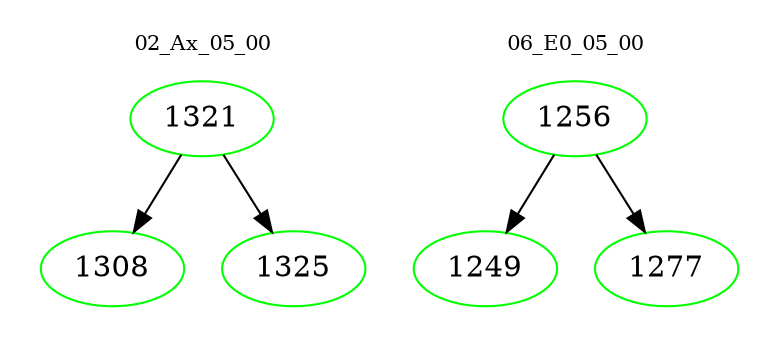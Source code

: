 digraph{
subgraph cluster_0 {
color = white
label = "02_Ax_05_00";
fontsize=10;
T0_1321 [label="1321", color="green"]
T0_1321 -> T0_1308 [color="black"]
T0_1308 [label="1308", color="green"]
T0_1321 -> T0_1325 [color="black"]
T0_1325 [label="1325", color="green"]
}
subgraph cluster_1 {
color = white
label = "06_E0_05_00";
fontsize=10;
T1_1256 [label="1256", color="green"]
T1_1256 -> T1_1249 [color="black"]
T1_1249 [label="1249", color="green"]
T1_1256 -> T1_1277 [color="black"]
T1_1277 [label="1277", color="green"]
}
}
